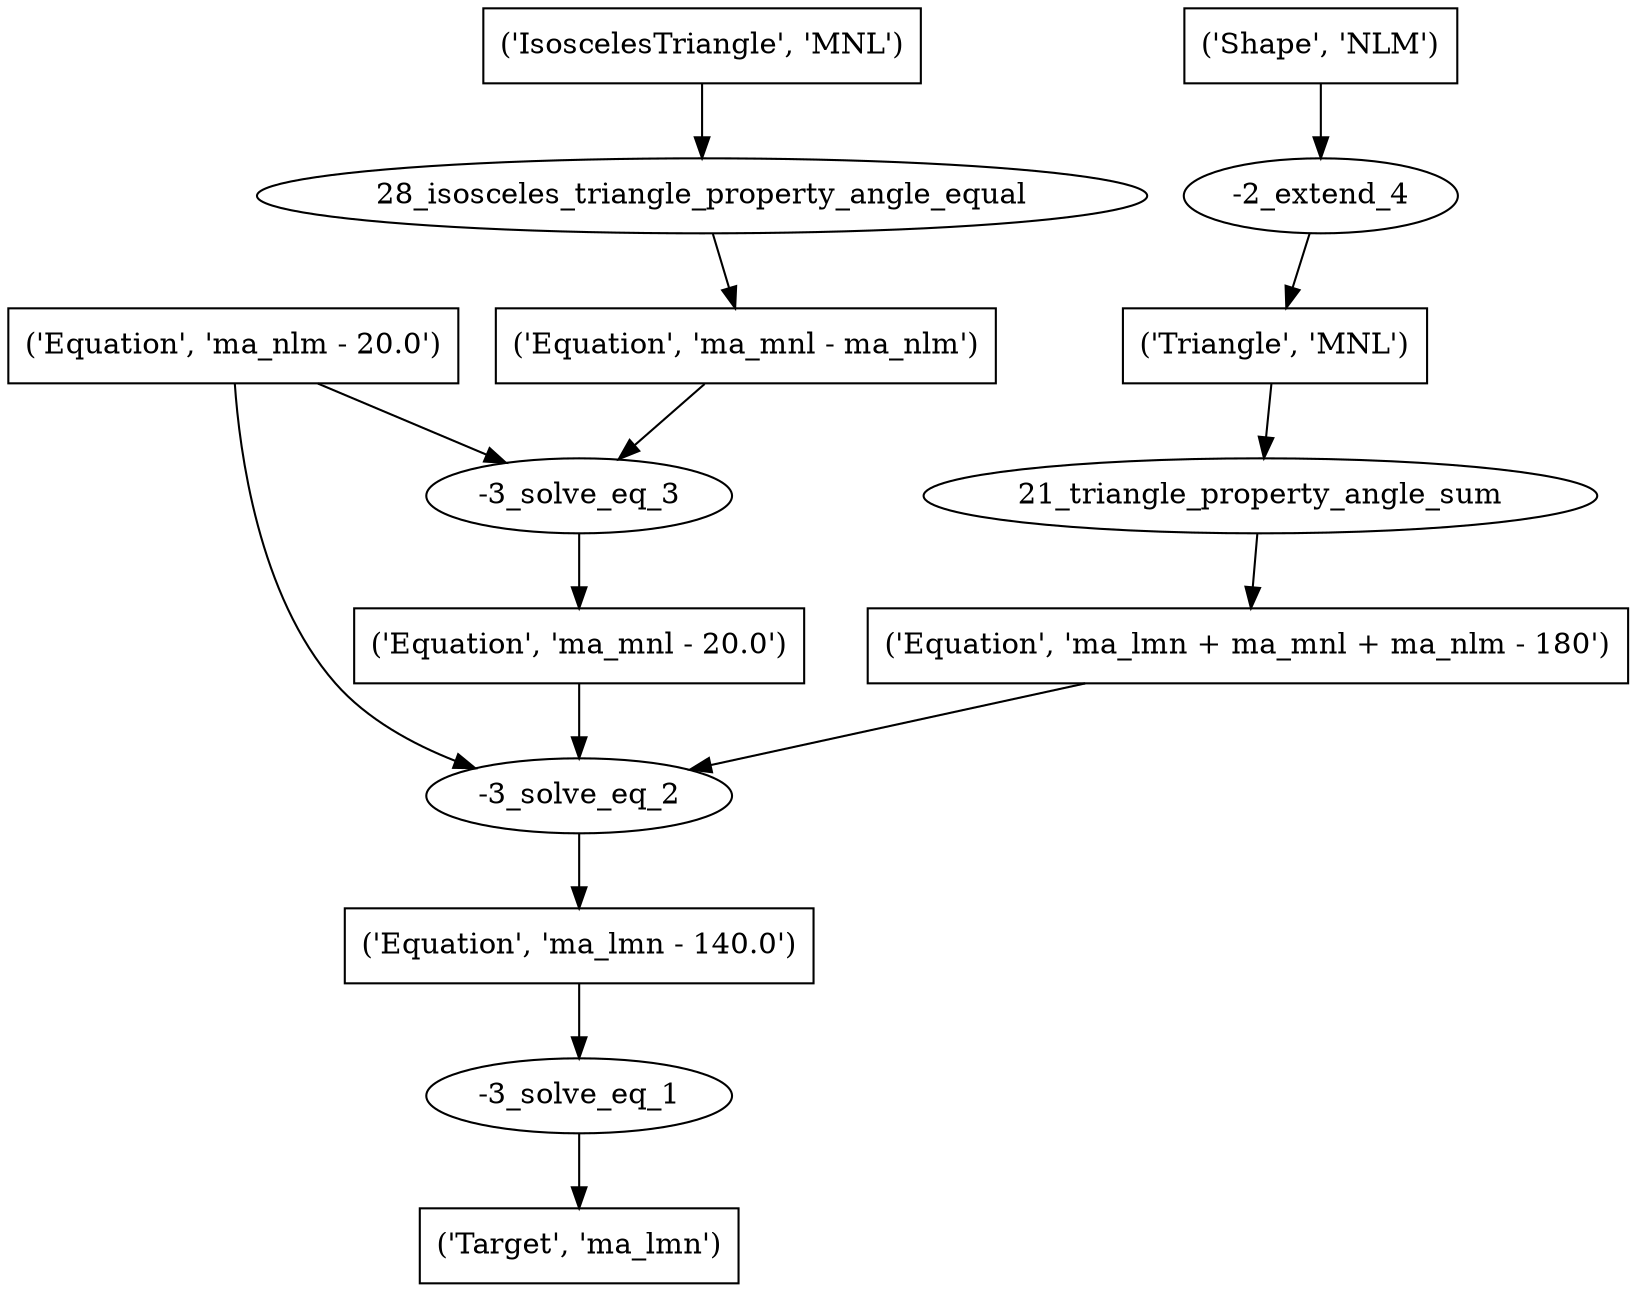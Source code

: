 digraph 63 {
	0 [label="('Target', 'ma_lmn')" shape=box]
	1 [label="-3_solve_eq_1"]
	1 -> 0
	2 [label="('Equation', 'ma_lmn - 140.0')" shape=box]
	2 -> 1
	3 [label="-3_solve_eq_2"]
	3 -> 2
	4 [label="('Equation', 'ma_nlm - 20.0')" shape=box]
	4 -> 3
	5 [label="('Equation', 'ma_mnl - 20.0')" shape=box]
	5 -> 3
	6 [label="('Equation', 'ma_lmn + ma_mnl + ma_nlm - 180')" shape=box]
	6 -> 3
	7 [label="-3_solve_eq_3"]
	7 -> 5
	4 -> 7
	8 [label="('Equation', 'ma_mnl - ma_nlm')" shape=box]
	8 -> 7
	9 [label="21_triangle_property_angle_sum"]
	9 -> 6
	10 [label="('Triangle', 'MNL')" shape=box]
	10 -> 9
	11 [label="28_isosceles_triangle_property_angle_equal"]
	11 -> 8
	12 [label="('IsoscelesTriangle', 'MNL')" shape=box]
	12 -> 11
	13 [label="-2_extend_4"]
	13 -> 10
	14 [label="('Shape', 'NLM')" shape=box]
	14 -> 13
}
